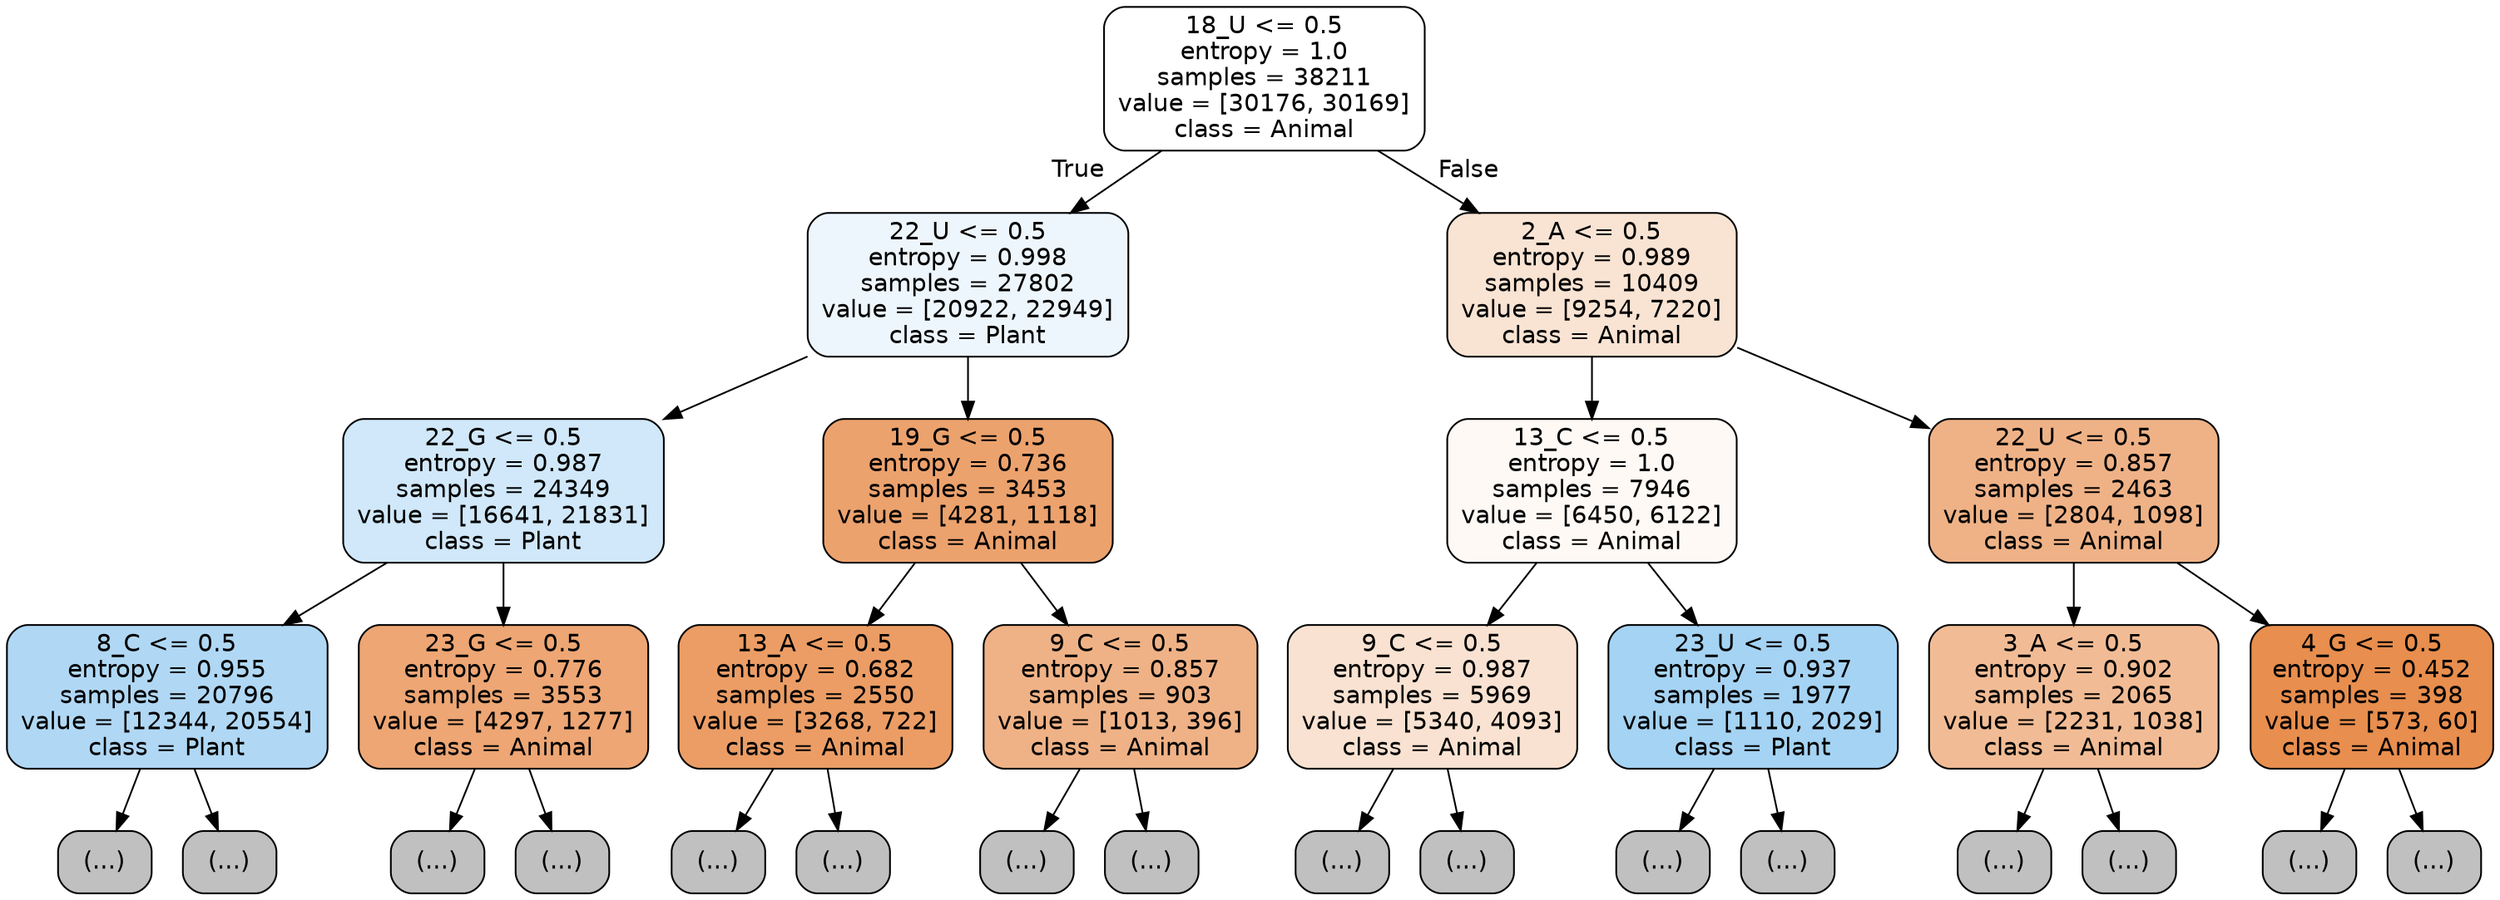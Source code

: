 digraph Tree {
node [shape=box, style="filled, rounded", color="black", fontname="helvetica"] ;
edge [fontname="helvetica"] ;
0 [label="18_U <= 0.5\nentropy = 1.0\nsamples = 38211\nvalue = [30176, 30169]\nclass = Animal", fillcolor="#ffffff"] ;
1 [label="22_U <= 0.5\nentropy = 0.998\nsamples = 27802\nvalue = [20922, 22949]\nclass = Plant", fillcolor="#eef6fd"] ;
0 -> 1 [labeldistance=2.5, labelangle=45, headlabel="True"] ;
2 [label="22_G <= 0.5\nentropy = 0.987\nsamples = 24349\nvalue = [16641, 21831]\nclass = Plant", fillcolor="#d0e8f9"] ;
1 -> 2 ;
3 [label="8_C <= 0.5\nentropy = 0.955\nsamples = 20796\nvalue = [12344, 20554]\nclass = Plant", fillcolor="#b0d8f5"] ;
2 -> 3 ;
4 [label="(...)", fillcolor="#C0C0C0"] ;
3 -> 4 ;
7065 [label="(...)", fillcolor="#C0C0C0"] ;
3 -> 7065 ;
9246 [label="23_G <= 0.5\nentropy = 0.776\nsamples = 3553\nvalue = [4297, 1277]\nclass = Animal", fillcolor="#eda674"] ;
2 -> 9246 ;
9247 [label="(...)", fillcolor="#C0C0C0"] ;
9246 -> 9247 ;
10494 [label="(...)", fillcolor="#C0C0C0"] ;
9246 -> 10494 ;
10693 [label="19_G <= 0.5\nentropy = 0.736\nsamples = 3453\nvalue = [4281, 1118]\nclass = Animal", fillcolor="#eca26d"] ;
1 -> 10693 ;
10694 [label="13_A <= 0.5\nentropy = 0.682\nsamples = 2550\nvalue = [3268, 722]\nclass = Animal", fillcolor="#eb9d65"] ;
10693 -> 10694 ;
10695 [label="(...)", fillcolor="#C0C0C0"] ;
10694 -> 10695 ;
11436 [label="(...)", fillcolor="#C0C0C0"] ;
10694 -> 11436 ;
11651 [label="9_C <= 0.5\nentropy = 0.857\nsamples = 903\nvalue = [1013, 396]\nclass = Animal", fillcolor="#efb286"] ;
10693 -> 11651 ;
11652 [label="(...)", fillcolor="#C0C0C0"] ;
11651 -> 11652 ;
11993 [label="(...)", fillcolor="#C0C0C0"] ;
11651 -> 11993 ;
12068 [label="2_A <= 0.5\nentropy = 0.989\nsamples = 10409\nvalue = [9254, 7220]\nclass = Animal", fillcolor="#f9e3d3"] ;
0 -> 12068 [labeldistance=2.5, labelangle=-45, headlabel="False"] ;
12069 [label="13_C <= 0.5\nentropy = 1.0\nsamples = 7946\nvalue = [6450, 6122]\nclass = Animal", fillcolor="#fef9f5"] ;
12068 -> 12069 ;
12070 [label="9_C <= 0.5\nentropy = 0.987\nsamples = 5969\nvalue = [5340, 4093]\nclass = Animal", fillcolor="#f9e2d1"] ;
12069 -> 12070 ;
12071 [label="(...)", fillcolor="#C0C0C0"] ;
12070 -> 12071 ;
14156 [label="(...)", fillcolor="#C0C0C0"] ;
12070 -> 14156 ;
14743 [label="23_U <= 0.5\nentropy = 0.937\nsamples = 1977\nvalue = [1110, 2029]\nclass = Plant", fillcolor="#a5d3f3"] ;
12069 -> 14743 ;
14744 [label="(...)", fillcolor="#C0C0C0"] ;
14743 -> 14744 ;
15441 [label="(...)", fillcolor="#C0C0C0"] ;
14743 -> 15441 ;
15482 [label="22_U <= 0.5\nentropy = 0.857\nsamples = 2463\nvalue = [2804, 1098]\nclass = Animal", fillcolor="#efb287"] ;
12068 -> 15482 ;
15483 [label="3_A <= 0.5\nentropy = 0.902\nsamples = 2065\nvalue = [2231, 1038]\nclass = Animal", fillcolor="#f1bc95"] ;
15482 -> 15483 ;
15484 [label="(...)", fillcolor="#C0C0C0"] ;
15483 -> 15484 ;
16199 [label="(...)", fillcolor="#C0C0C0"] ;
15483 -> 16199 ;
16520 [label="4_G <= 0.5\nentropy = 0.452\nsamples = 398\nvalue = [573, 60]\nclass = Animal", fillcolor="#e88e4e"] ;
15482 -> 16520 ;
16521 [label="(...)", fillcolor="#C0C0C0"] ;
16520 -> 16521 ;
16596 [label="(...)", fillcolor="#C0C0C0"] ;
16520 -> 16596 ;
}